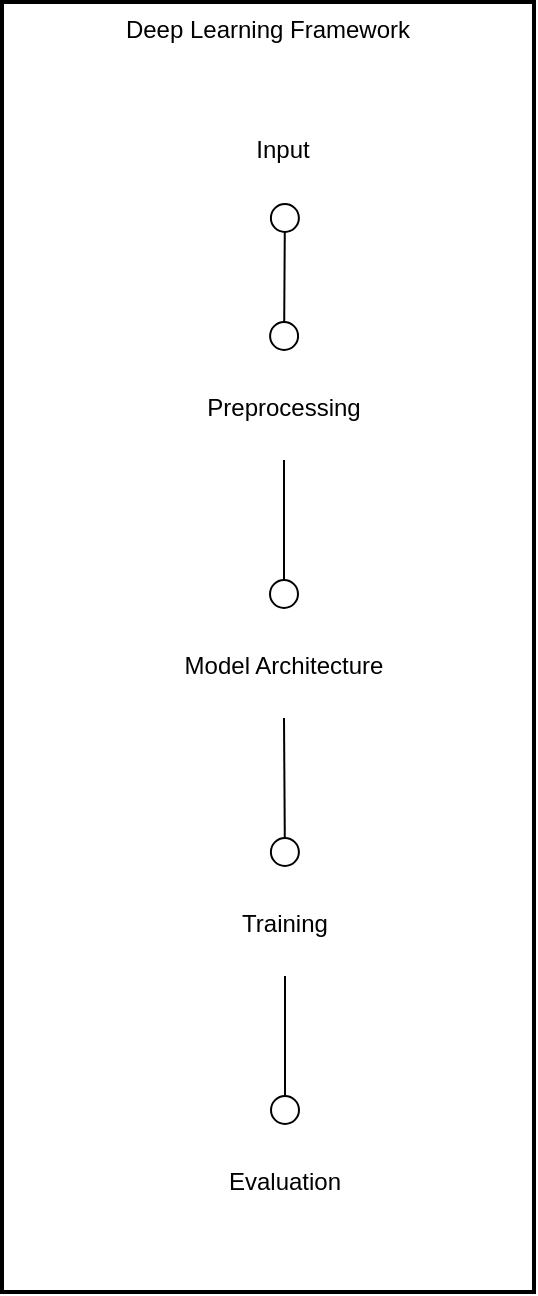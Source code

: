 <mxfile version="26.0.3">
  <diagram name="第 1 页" id="4vHNmLcoqC2cnDZUvf0n">
    <mxGraphModel>
      <root>
        <mxCell id="0" />
        <mxCell id="1" parent="0" />
        <mxCell id="2" value="Deep Learning Framework" style="whiteSpace=wrap;strokeWidth=2;verticalAlign=top;" vertex="1" parent="1">
          <mxGeometry x="8" y="8" width="266" height="645" as="geometry" />
        </mxCell>
        <mxCell id="3" value="Input" style="fillColor=none;strokeColor=none;" vertex="1" parent="2">
          <mxGeometry x="92" y="46" width="97" height="54" as="geometry" />
        </mxCell>
        <mxCell id="4" value="Preprocessing" style="fillColor=none;strokeColor=none;" vertex="1" parent="2">
          <mxGeometry x="62" y="175" width="158" height="54" as="geometry" />
        </mxCell>
        <mxCell id="5" value="Model Architecture" style="fillColor=none;strokeColor=none;" vertex="1" parent="2">
          <mxGeometry x="43" y="304" width="196" height="54" as="geometry" />
        </mxCell>
        <mxCell id="6" value="Training" style="fillColor=none;strokeColor=none;" vertex="1" parent="2">
          <mxGeometry x="83" y="433" width="117" height="54" as="geometry" />
        </mxCell>
        <mxCell id="7" value="Evaluation" style="fillColor=none;strokeColor=none;" vertex="1" parent="2">
          <mxGeometry x="74" y="562" width="135" height="54" as="geometry" />
        </mxCell>
        <mxCell id="8" value="" style="curved=1;startArrow=circle;startFill=0;endArrow=circle;endFill=0;exitX=0.51;exitY=0.99;entryX=0.5;entryY=-0.01;" edge="1" parent="2" source="3" target="4">
          <mxGeometry relative="1" as="geometry">
            <Array as="points" />
          </mxGeometry>
        </mxCell>
        <mxCell id="9" value="" style="curved=1;startArrow=none;endArrow=circle;endFill=0;exitX=0.5;exitY=0.99;entryX=0.5;entryY=-0.01;" edge="1" parent="2" source="4" target="5">
          <mxGeometry relative="1" as="geometry">
            <Array as="points" />
          </mxGeometry>
        </mxCell>
        <mxCell id="10" value="" style="curved=1;startArrow=none;endArrow=circle;endFill=0;exitX=0.5;exitY=0.99;entryX=0.5;entryY=-0.01;" edge="1" parent="2" source="5" target="6">
          <mxGeometry relative="1" as="geometry">
            <Array as="points" />
          </mxGeometry>
        </mxCell>
        <mxCell id="11" value="" style="curved=1;startArrow=none;endArrow=circle;endFill=0;exitX=0.5;exitY=0.99;entryX=0.5;entryY=-0.01;" edge="1" parent="2" source="6" target="7">
          <mxGeometry relative="1" as="geometry">
            <Array as="points" />
          </mxGeometry>
        </mxCell>
      </root>
    </mxGraphModel>
  </diagram>
</mxfile>
